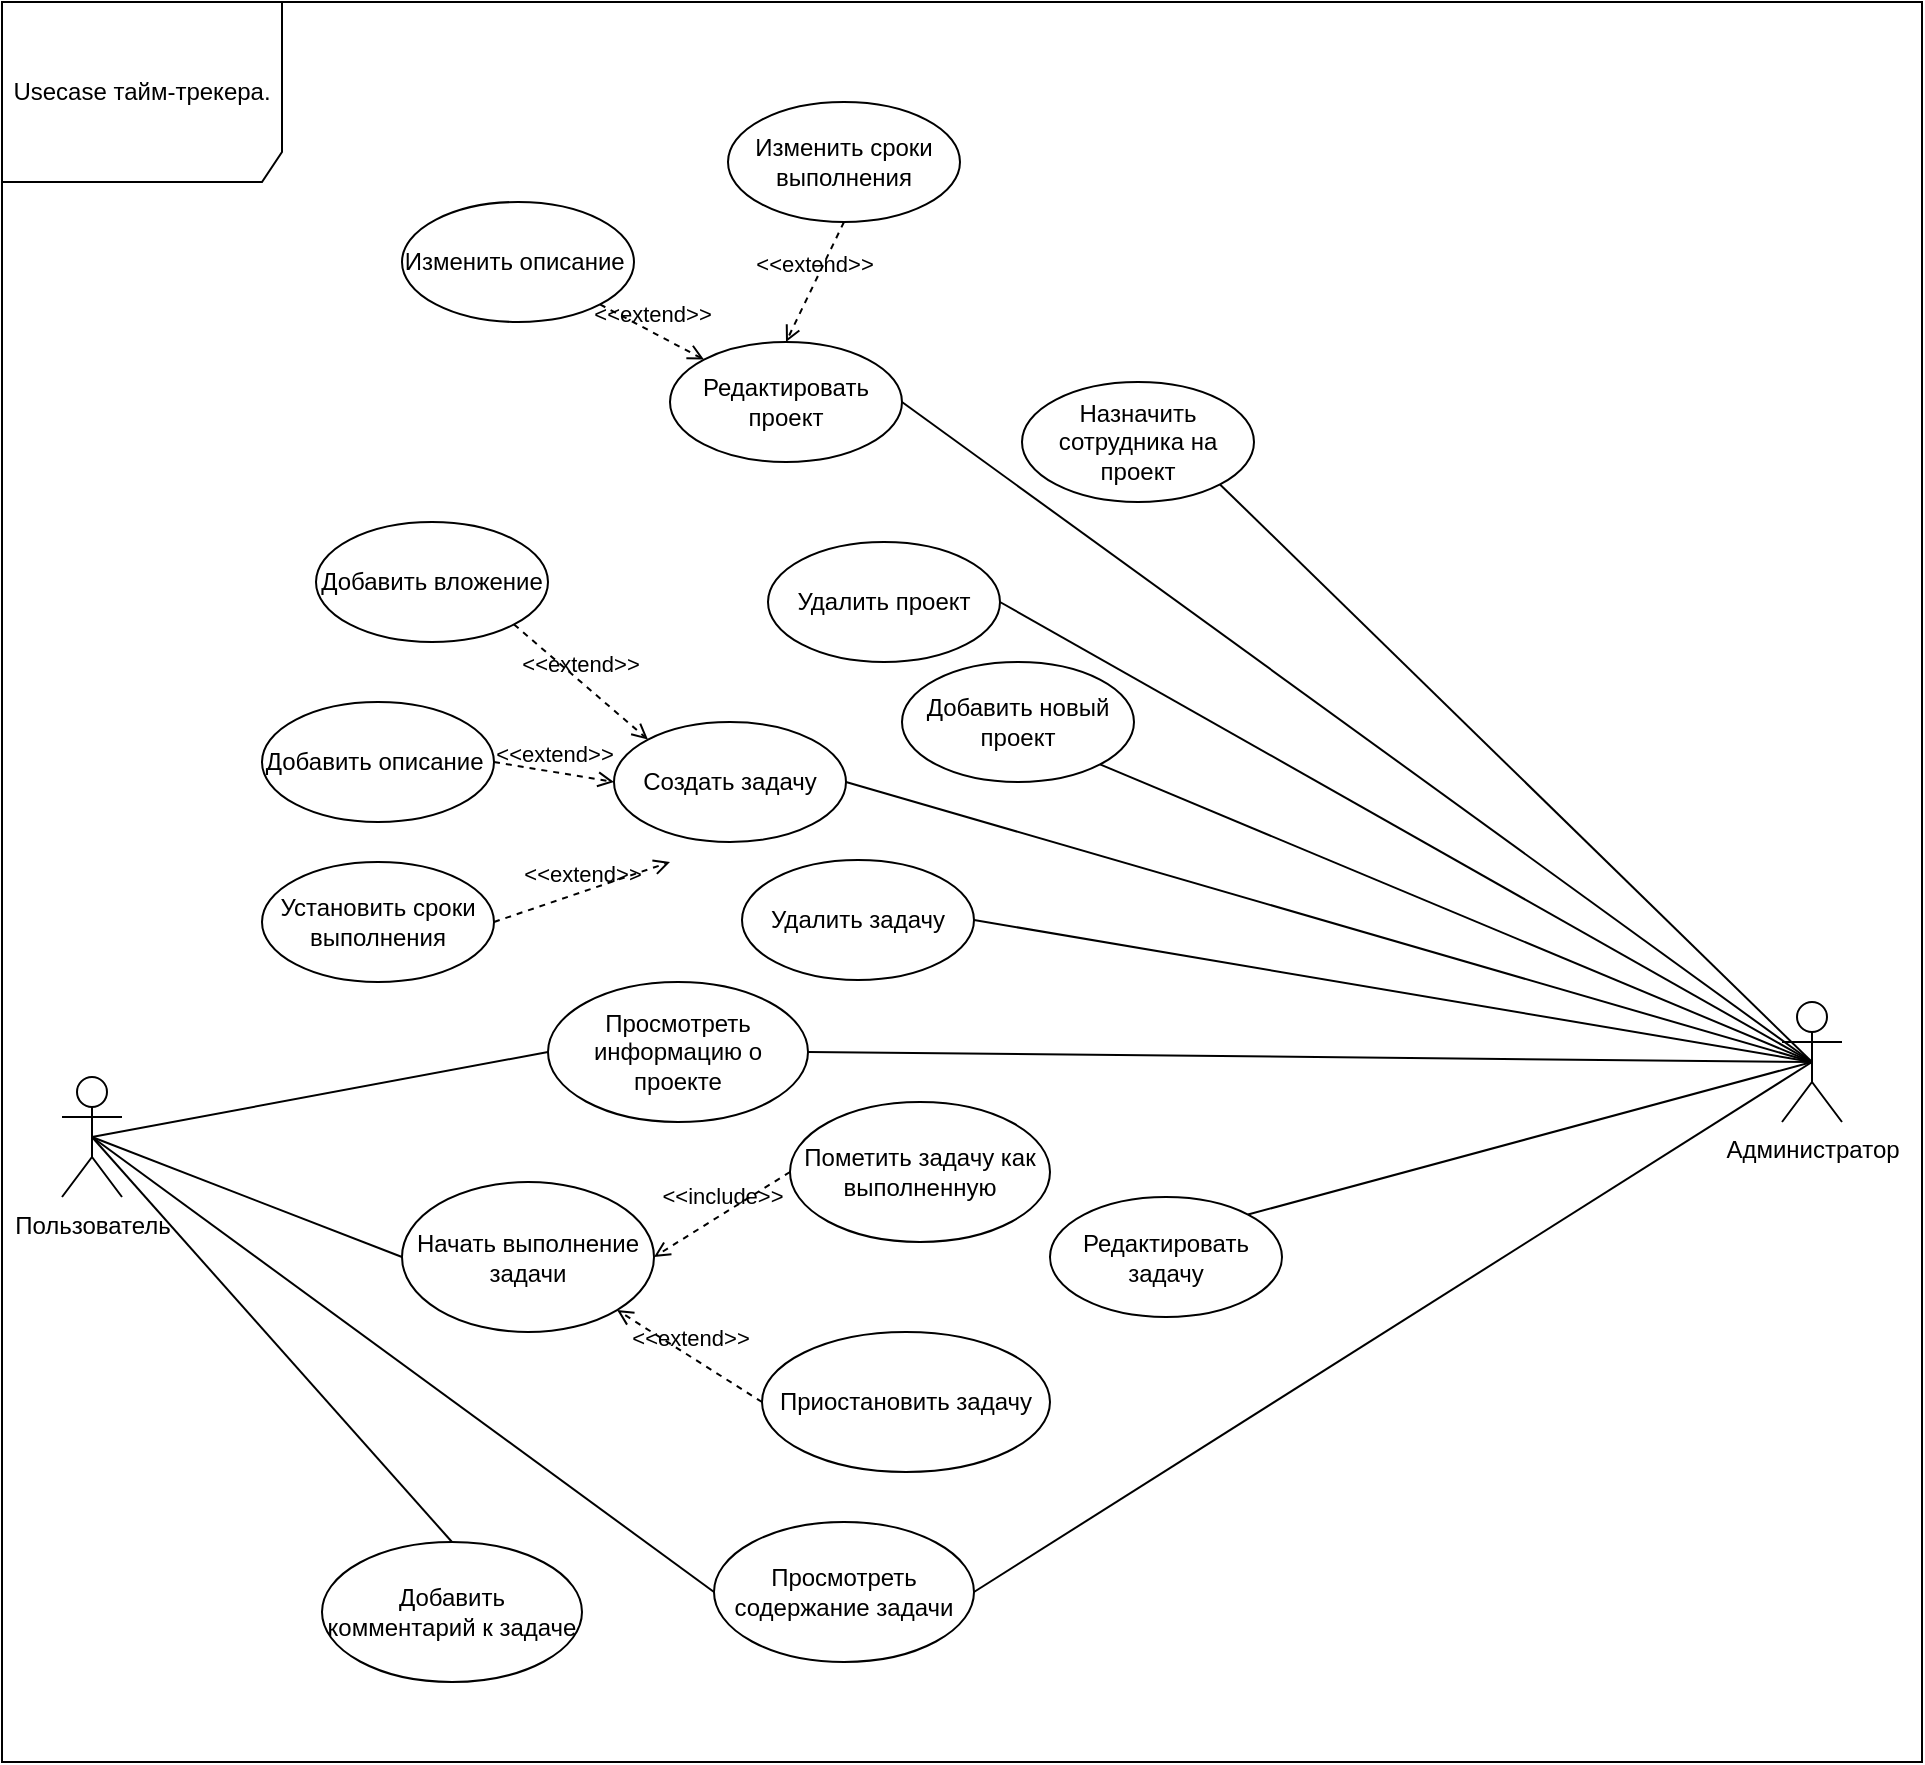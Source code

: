 <mxfile version="24.4.13" type="github">
  <diagram name="Страница — 1" id="n8TSN614gjoDNXFW8jnp">
    <mxGraphModel dx="988" dy="539" grid="1" gridSize="10" guides="1" tooltips="1" connect="1" arrows="1" fold="1" page="1" pageScale="1" pageWidth="827" pageHeight="1169" math="0" shadow="0">
      <root>
        <mxCell id="0" />
        <mxCell id="1" parent="0" />
        <mxCell id="qrRaa9IktmUIo8uapEVB-1" value="Пользователь" style="shape=umlActor;verticalLabelPosition=bottom;verticalAlign=top;html=1;outlineConnect=0;labelPosition=center;align=center;" vertex="1" parent="1">
          <mxGeometry x="80" y="1217.5" width="30" height="60" as="geometry" />
        </mxCell>
        <mxCell id="qrRaa9IktmUIo8uapEVB-2" value="Usecase тайм-трекера." style="shape=umlFrame;whiteSpace=wrap;html=1;pointerEvents=0;width=140;height=90;" vertex="1" parent="1">
          <mxGeometry x="50" y="680" width="960" height="880" as="geometry" />
        </mxCell>
        <mxCell id="qrRaa9IktmUIo8uapEVB-3" value="Назначить сотрудника на проект" style="ellipse;whiteSpace=wrap;html=1;" vertex="1" parent="1">
          <mxGeometry x="560" y="870" width="116" height="60" as="geometry" />
        </mxCell>
        <mxCell id="qrRaa9IktmUIo8uapEVB-4" value="Добавить новый проект" style="ellipse;whiteSpace=wrap;html=1;" vertex="1" parent="1">
          <mxGeometry x="500" y="1010" width="116" height="60" as="geometry" />
        </mxCell>
        <mxCell id="qrRaa9IktmUIo8uapEVB-5" value="Редактировать проект" style="ellipse;whiteSpace=wrap;html=1;" vertex="1" parent="1">
          <mxGeometry x="384" y="850" width="116" height="60" as="geometry" />
        </mxCell>
        <mxCell id="qrRaa9IktmUIo8uapEVB-6" value="Администратор" style="shape=umlActor;verticalLabelPosition=bottom;verticalAlign=top;html=1;outlineConnect=0;labelPosition=center;align=center;" vertex="1" parent="1">
          <mxGeometry x="940" y="1180" width="30" height="60" as="geometry" />
        </mxCell>
        <mxCell id="qrRaa9IktmUIo8uapEVB-8" value="Созда&lt;span style=&quot;background-color: initial;&quot;&gt;ть задачу&lt;/span&gt;" style="ellipse;whiteSpace=wrap;html=1;" vertex="1" parent="1">
          <mxGeometry x="356" y="1040" width="116" height="60" as="geometry" />
        </mxCell>
        <mxCell id="qrRaa9IktmUIo8uapEVB-9" value="" style="endArrow=none;html=1;rounded=0;exitX=0.5;exitY=0.5;exitDx=0;exitDy=0;exitPerimeter=0;entryX=1;entryY=0.5;entryDx=0;entryDy=0;" edge="1" parent="1" source="qrRaa9IktmUIo8uapEVB-6" target="qrRaa9IktmUIo8uapEVB-5">
          <mxGeometry width="50" height="50" relative="1" as="geometry">
            <mxPoint x="240" y="990" as="sourcePoint" />
            <mxPoint x="290" y="940" as="targetPoint" />
          </mxGeometry>
        </mxCell>
        <mxCell id="qrRaa9IktmUIo8uapEVB-10" value="" style="endArrow=none;html=1;rounded=0;exitX=0.5;exitY=0.5;exitDx=0;exitDy=0;exitPerimeter=0;entryX=1;entryY=1;entryDx=0;entryDy=0;" edge="1" parent="1" source="qrRaa9IktmUIo8uapEVB-6" target="qrRaa9IktmUIo8uapEVB-4">
          <mxGeometry width="50" height="50" relative="1" as="geometry">
            <mxPoint x="125" y="1020" as="sourcePoint" />
            <mxPoint x="308" y="950" as="targetPoint" />
          </mxGeometry>
        </mxCell>
        <mxCell id="qrRaa9IktmUIo8uapEVB-11" value="" style="endArrow=none;html=1;rounded=0;exitX=0.5;exitY=0.5;exitDx=0;exitDy=0;exitPerimeter=0;entryX=1;entryY=0.5;entryDx=0;entryDy=0;" edge="1" parent="1" source="qrRaa9IktmUIo8uapEVB-6" target="qrRaa9IktmUIo8uapEVB-8">
          <mxGeometry width="50" height="50" relative="1" as="geometry">
            <mxPoint x="135" y="1030" as="sourcePoint" />
            <mxPoint x="318" y="960" as="targetPoint" />
          </mxGeometry>
        </mxCell>
        <mxCell id="qrRaa9IktmUIo8uapEVB-13" value="Редактировать задачу" style="ellipse;whiteSpace=wrap;html=1;" vertex="1" parent="1">
          <mxGeometry x="574" y="1277.5" width="116" height="60" as="geometry" />
        </mxCell>
        <mxCell id="qrRaa9IktmUIo8uapEVB-14" value="Удалить задачу" style="ellipse;whiteSpace=wrap;html=1;" vertex="1" parent="1">
          <mxGeometry x="420" y="1109" width="116" height="60" as="geometry" />
        </mxCell>
        <mxCell id="qrRaa9IktmUIo8uapEVB-15" value="Пометить задачу как выполненную" style="ellipse;whiteSpace=wrap;html=1;" vertex="1" parent="1">
          <mxGeometry x="444" y="1230" width="130" height="70" as="geometry" />
        </mxCell>
        <mxCell id="qrRaa9IktmUIo8uapEVB-16" value="Приостановить задачу" style="ellipse;whiteSpace=wrap;html=1;" vertex="1" parent="1">
          <mxGeometry x="430" y="1345" width="144" height="70" as="geometry" />
        </mxCell>
        <mxCell id="qrRaa9IktmUIo8uapEVB-18" value="Начать выполнение задачи" style="ellipse;whiteSpace=wrap;html=1;" vertex="1" parent="1">
          <mxGeometry x="250" y="1270" width="126" height="75" as="geometry" />
        </mxCell>
        <mxCell id="qrRaa9IktmUIo8uapEVB-19" value="Просмотреть содержание задачи" style="ellipse;whiteSpace=wrap;html=1;" vertex="1" parent="1">
          <mxGeometry x="406" y="1440" width="130" height="70" as="geometry" />
        </mxCell>
        <mxCell id="qrRaa9IktmUIo8uapEVB-20" value="" style="endArrow=none;html=1;rounded=0;exitX=0.5;exitY=0.5;exitDx=0;exitDy=0;exitPerimeter=0;entryX=0;entryY=0.5;entryDx=0;entryDy=0;" edge="1" parent="1" source="qrRaa9IktmUIo8uapEVB-1" target="qrRaa9IktmUIo8uapEVB-19">
          <mxGeometry width="50" height="50" relative="1" as="geometry">
            <mxPoint x="231" y="1240" as="sourcePoint" />
            <mxPoint x="406" y="1429" as="targetPoint" />
          </mxGeometry>
        </mxCell>
        <mxCell id="qrRaa9IktmUIo8uapEVB-22" value="" style="endArrow=none;html=1;rounded=0;exitX=0.5;exitY=0.5;exitDx=0;exitDy=0;exitPerimeter=0;entryX=0;entryY=0.5;entryDx=0;entryDy=0;" edge="1" parent="1" source="qrRaa9IktmUIo8uapEVB-1" target="qrRaa9IktmUIo8uapEVB-18">
          <mxGeometry width="50" height="50" relative="1" as="geometry">
            <mxPoint x="197" y="1210" as="sourcePoint" />
            <mxPoint x="406.0" y="1285" as="targetPoint" />
          </mxGeometry>
        </mxCell>
        <mxCell id="qrRaa9IktmUIo8uapEVB-23" value="Просмотреть информацию о проекте" style="ellipse;whiteSpace=wrap;html=1;" vertex="1" parent="1">
          <mxGeometry x="323" y="1170" width="130" height="70" as="geometry" />
        </mxCell>
        <mxCell id="qrRaa9IktmUIo8uapEVB-24" value="" style="endArrow=none;html=1;rounded=0;exitX=0.5;exitY=0.5;exitDx=0;exitDy=0;exitPerimeter=0;entryX=1;entryY=0.5;entryDx=0;entryDy=0;" edge="1" parent="1" source="qrRaa9IktmUIo8uapEVB-6" target="qrRaa9IktmUIo8uapEVB-23">
          <mxGeometry width="50" height="50" relative="1" as="geometry">
            <mxPoint x="125" y="1020" as="sourcePoint" />
            <mxPoint x="397" y="890" as="targetPoint" />
          </mxGeometry>
        </mxCell>
        <mxCell id="qrRaa9IktmUIo8uapEVB-25" value="&amp;lt;&amp;lt;include&amp;gt;&amp;gt;" style="html=1;verticalAlign=bottom;labelBackgroundColor=none;endArrow=open;endFill=0;dashed=1;rounded=0;exitX=0;exitY=0.5;exitDx=0;exitDy=0;entryX=1;entryY=0.5;entryDx=0;entryDy=0;" edge="1" parent="1" source="qrRaa9IktmUIo8uapEVB-15" target="qrRaa9IktmUIo8uapEVB-18">
          <mxGeometry width="160" relative="1" as="geometry">
            <mxPoint x="730" y="965" as="sourcePoint" />
            <mxPoint x="680" y="830" as="targetPoint" />
          </mxGeometry>
        </mxCell>
        <mxCell id="qrRaa9IktmUIo8uapEVB-26" value="&amp;lt;&amp;lt;extend&amp;gt;&amp;gt;" style="html=1;verticalAlign=bottom;labelBackgroundColor=none;endArrow=open;endFill=0;dashed=1;rounded=0;exitX=0;exitY=0.5;exitDx=0;exitDy=0;entryX=1;entryY=1;entryDx=0;entryDy=0;" edge="1" parent="1" source="qrRaa9IktmUIo8uapEVB-16" target="qrRaa9IktmUIo8uapEVB-18">
          <mxGeometry width="160" relative="1" as="geometry">
            <mxPoint x="582" y="1265" as="sourcePoint" />
            <mxPoint x="712" y="1200" as="targetPoint" />
          </mxGeometry>
        </mxCell>
        <mxCell id="qrRaa9IktmUIo8uapEVB-28" value="" style="endArrow=none;html=1;rounded=0;exitX=0.5;exitY=0.5;exitDx=0;exitDy=0;exitPerimeter=0;entryX=1;entryY=1;entryDx=0;entryDy=0;" edge="1" parent="1" source="qrRaa9IktmUIo8uapEVB-6" target="qrRaa9IktmUIo8uapEVB-3">
          <mxGeometry width="50" height="50" relative="1" as="geometry">
            <mxPoint x="211" y="1005" as="sourcePoint" />
            <mxPoint x="480" y="875" as="targetPoint" />
          </mxGeometry>
        </mxCell>
        <mxCell id="qrRaa9IktmUIo8uapEVB-29" value="Удалить проект" style="ellipse;whiteSpace=wrap;html=1;" vertex="1" parent="1">
          <mxGeometry x="433" y="950" width="116" height="60" as="geometry" />
        </mxCell>
        <mxCell id="qrRaa9IktmUIo8uapEVB-31" value="" style="endArrow=none;html=1;rounded=0;exitX=0.5;exitY=0.5;exitDx=0;exitDy=0;exitPerimeter=0;entryX=1;entryY=0.5;entryDx=0;entryDy=0;" edge="1" parent="1" source="qrRaa9IktmUIo8uapEVB-6" target="qrRaa9IktmUIo8uapEVB-29">
          <mxGeometry width="50" height="50" relative="1" as="geometry">
            <mxPoint x="230" y="1035" as="sourcePoint" />
            <mxPoint x="595" y="1000" as="targetPoint" />
          </mxGeometry>
        </mxCell>
        <mxCell id="qrRaa9IktmUIo8uapEVB-33" value="" style="endArrow=none;html=1;rounded=0;exitX=0.5;exitY=0.5;exitDx=0;exitDy=0;exitPerimeter=0;entryX=0;entryY=0.5;entryDx=0;entryDy=0;" edge="1" parent="1" source="qrRaa9IktmUIo8uapEVB-1" target="qrRaa9IktmUIo8uapEVB-23">
          <mxGeometry width="50" height="50" relative="1" as="geometry">
            <mxPoint x="486" y="1190" as="sourcePoint" />
            <mxPoint x="621" y="1090" as="targetPoint" />
          </mxGeometry>
        </mxCell>
        <mxCell id="qrRaa9IktmUIo8uapEVB-34" value="" style="endArrow=none;html=1;rounded=0;exitX=0.5;exitY=0.5;exitDx=0;exitDy=0;exitPerimeter=0;entryX=1;entryY=0.5;entryDx=0;entryDy=0;" edge="1" parent="1" source="qrRaa9IktmUIo8uapEVB-6" target="qrRaa9IktmUIo8uapEVB-19">
          <mxGeometry width="50" height="50" relative="1" as="geometry">
            <mxPoint x="1019" y="1470" as="sourcePoint" />
            <mxPoint x="560" y="1380" as="targetPoint" />
          </mxGeometry>
        </mxCell>
        <mxCell id="qrRaa9IktmUIo8uapEVB-35" value="" style="endArrow=none;html=1;rounded=0;exitX=0.5;exitY=0.5;exitDx=0;exitDy=0;exitPerimeter=0;entryX=1;entryY=0.5;entryDx=0;entryDy=0;" edge="1" parent="1" source="qrRaa9IktmUIo8uapEVB-6" target="qrRaa9IktmUIo8uapEVB-14">
          <mxGeometry width="50" height="50" relative="1" as="geometry">
            <mxPoint x="1043" y="1280" as="sourcePoint" />
            <mxPoint x="560" y="1140" as="targetPoint" />
          </mxGeometry>
        </mxCell>
        <mxCell id="qrRaa9IktmUIo8uapEVB-36" value="" style="endArrow=none;html=1;rounded=0;exitX=0.5;exitY=0.5;exitDx=0;exitDy=0;exitPerimeter=0;entryX=1;entryY=0;entryDx=0;entryDy=0;" edge="1" parent="1" source="qrRaa9IktmUIo8uapEVB-6" target="qrRaa9IktmUIo8uapEVB-13">
          <mxGeometry width="50" height="50" relative="1" as="geometry">
            <mxPoint x="965" y="1220" as="sourcePoint" />
            <mxPoint x="463" y="1215" as="targetPoint" />
          </mxGeometry>
        </mxCell>
        <mxCell id="qrRaa9IktmUIo8uapEVB-37" value="Добавить комментарий к задаче" style="ellipse;whiteSpace=wrap;html=1;" vertex="1" parent="1">
          <mxGeometry x="210" y="1450" width="130" height="70" as="geometry" />
        </mxCell>
        <mxCell id="qrRaa9IktmUIo8uapEVB-38" value="" style="endArrow=none;html=1;rounded=0;exitX=0.5;exitY=0.5;exitDx=0;exitDy=0;exitPerimeter=0;entryX=0.5;entryY=0;entryDx=0;entryDy=0;" edge="1" parent="1" source="qrRaa9IktmUIo8uapEVB-1" target="qrRaa9IktmUIo8uapEVB-37">
          <mxGeometry width="50" height="50" relative="1" as="geometry">
            <mxPoint x="80" y="1265" as="sourcePoint" />
            <mxPoint x="371" y="1520" as="targetPoint" />
          </mxGeometry>
        </mxCell>
        <mxCell id="qrRaa9IktmUIo8uapEVB-39" value="Добавить вложение" style="ellipse;whiteSpace=wrap;html=1;" vertex="1" parent="1">
          <mxGeometry x="207" y="940" width="116" height="60" as="geometry" />
        </mxCell>
        <mxCell id="qrRaa9IktmUIo8uapEVB-40" value="Добавить описание&amp;nbsp;" style="ellipse;whiteSpace=wrap;html=1;" vertex="1" parent="1">
          <mxGeometry x="180" y="1030" width="116" height="60" as="geometry" />
        </mxCell>
        <mxCell id="qrRaa9IktmUIo8uapEVB-42" value="&amp;lt;&amp;lt;extend&amp;gt;&amp;gt;" style="html=1;verticalAlign=bottom;labelBackgroundColor=none;endArrow=open;endFill=0;dashed=1;rounded=0;exitX=1;exitY=1;exitDx=0;exitDy=0;entryX=0;entryY=0;entryDx=0;entryDy=0;" edge="1" parent="1" source="qrRaa9IktmUIo8uapEVB-39" target="qrRaa9IktmUIo8uapEVB-8">
          <mxGeometry width="160" relative="1" as="geometry">
            <mxPoint x="412" y="1030" as="sourcePoint" />
            <mxPoint x="340" y="984" as="targetPoint" />
          </mxGeometry>
        </mxCell>
        <mxCell id="qrRaa9IktmUIo8uapEVB-43" value="&amp;lt;&amp;lt;extend&amp;gt;&amp;gt;" style="html=1;verticalAlign=bottom;labelBackgroundColor=none;endArrow=open;endFill=0;dashed=1;rounded=0;exitX=1;exitY=0.5;exitDx=0;exitDy=0;entryX=0;entryY=0.5;entryDx=0;entryDy=0;" edge="1" parent="1" source="qrRaa9IktmUIo8uapEVB-40" target="qrRaa9IktmUIo8uapEVB-8">
          <mxGeometry width="160" relative="1" as="geometry">
            <mxPoint x="316" y="1090" as="sourcePoint" />
            <mxPoint x="383" y="1148" as="targetPoint" />
          </mxGeometry>
        </mxCell>
        <mxCell id="qrRaa9IktmUIo8uapEVB-45" value="Установить сроки выполнения" style="ellipse;whiteSpace=wrap;html=1;" vertex="1" parent="1">
          <mxGeometry x="180" y="1110" width="116" height="60" as="geometry" />
        </mxCell>
        <mxCell id="qrRaa9IktmUIo8uapEVB-46" value="&amp;lt;&amp;lt;extend&amp;gt;&amp;gt;" style="html=1;verticalAlign=bottom;labelBackgroundColor=none;endArrow=open;endFill=0;dashed=1;rounded=0;exitX=1;exitY=0.5;exitDx=0;exitDy=0;entryX=0;entryY=0.5;entryDx=0;entryDy=0;" edge="1" parent="1" source="qrRaa9IktmUIo8uapEVB-45">
          <mxGeometry width="160" relative="1" as="geometry">
            <mxPoint x="324" y="1100" as="sourcePoint" />
            <mxPoint x="384" y="1110" as="targetPoint" />
          </mxGeometry>
        </mxCell>
        <mxCell id="qrRaa9IktmUIo8uapEVB-47" value="Изменить описание&amp;nbsp;" style="ellipse;whiteSpace=wrap;html=1;" vertex="1" parent="1">
          <mxGeometry x="250" y="780" width="116" height="60" as="geometry" />
        </mxCell>
        <mxCell id="qrRaa9IktmUIo8uapEVB-48" value="&amp;lt;&amp;lt;extend&amp;gt;&amp;gt;" style="html=1;verticalAlign=bottom;labelBackgroundColor=none;endArrow=open;endFill=0;dashed=1;rounded=0;exitX=1;exitY=1;exitDx=0;exitDy=0;entryX=0;entryY=0;entryDx=0;entryDy=0;" edge="1" parent="1" source="qrRaa9IktmUIo8uapEVB-47" target="qrRaa9IktmUIo8uapEVB-5">
          <mxGeometry width="160" relative="1" as="geometry">
            <mxPoint x="323" y="870" as="sourcePoint" />
            <mxPoint x="390" y="928" as="targetPoint" />
          </mxGeometry>
        </mxCell>
        <mxCell id="qrRaa9IktmUIo8uapEVB-49" value="Изменить сроки выполнения" style="ellipse;whiteSpace=wrap;html=1;" vertex="1" parent="1">
          <mxGeometry x="413" y="730" width="116" height="60" as="geometry" />
        </mxCell>
        <mxCell id="qrRaa9IktmUIo8uapEVB-50" value="&amp;lt;&amp;lt;extend&amp;gt;&amp;gt;" style="html=1;verticalAlign=bottom;labelBackgroundColor=none;endArrow=open;endFill=0;dashed=1;rounded=0;exitX=0.5;exitY=1;exitDx=0;exitDy=0;entryX=0.5;entryY=0;entryDx=0;entryDy=0;" edge="1" parent="1" source="qrRaa9IktmUIo8uapEVB-49" target="qrRaa9IktmUIo8uapEVB-5">
          <mxGeometry width="160" relative="1" as="geometry">
            <mxPoint x="460" y="822" as="sourcePoint" />
            <mxPoint x="512" y="850" as="targetPoint" />
          </mxGeometry>
        </mxCell>
      </root>
    </mxGraphModel>
  </diagram>
</mxfile>
